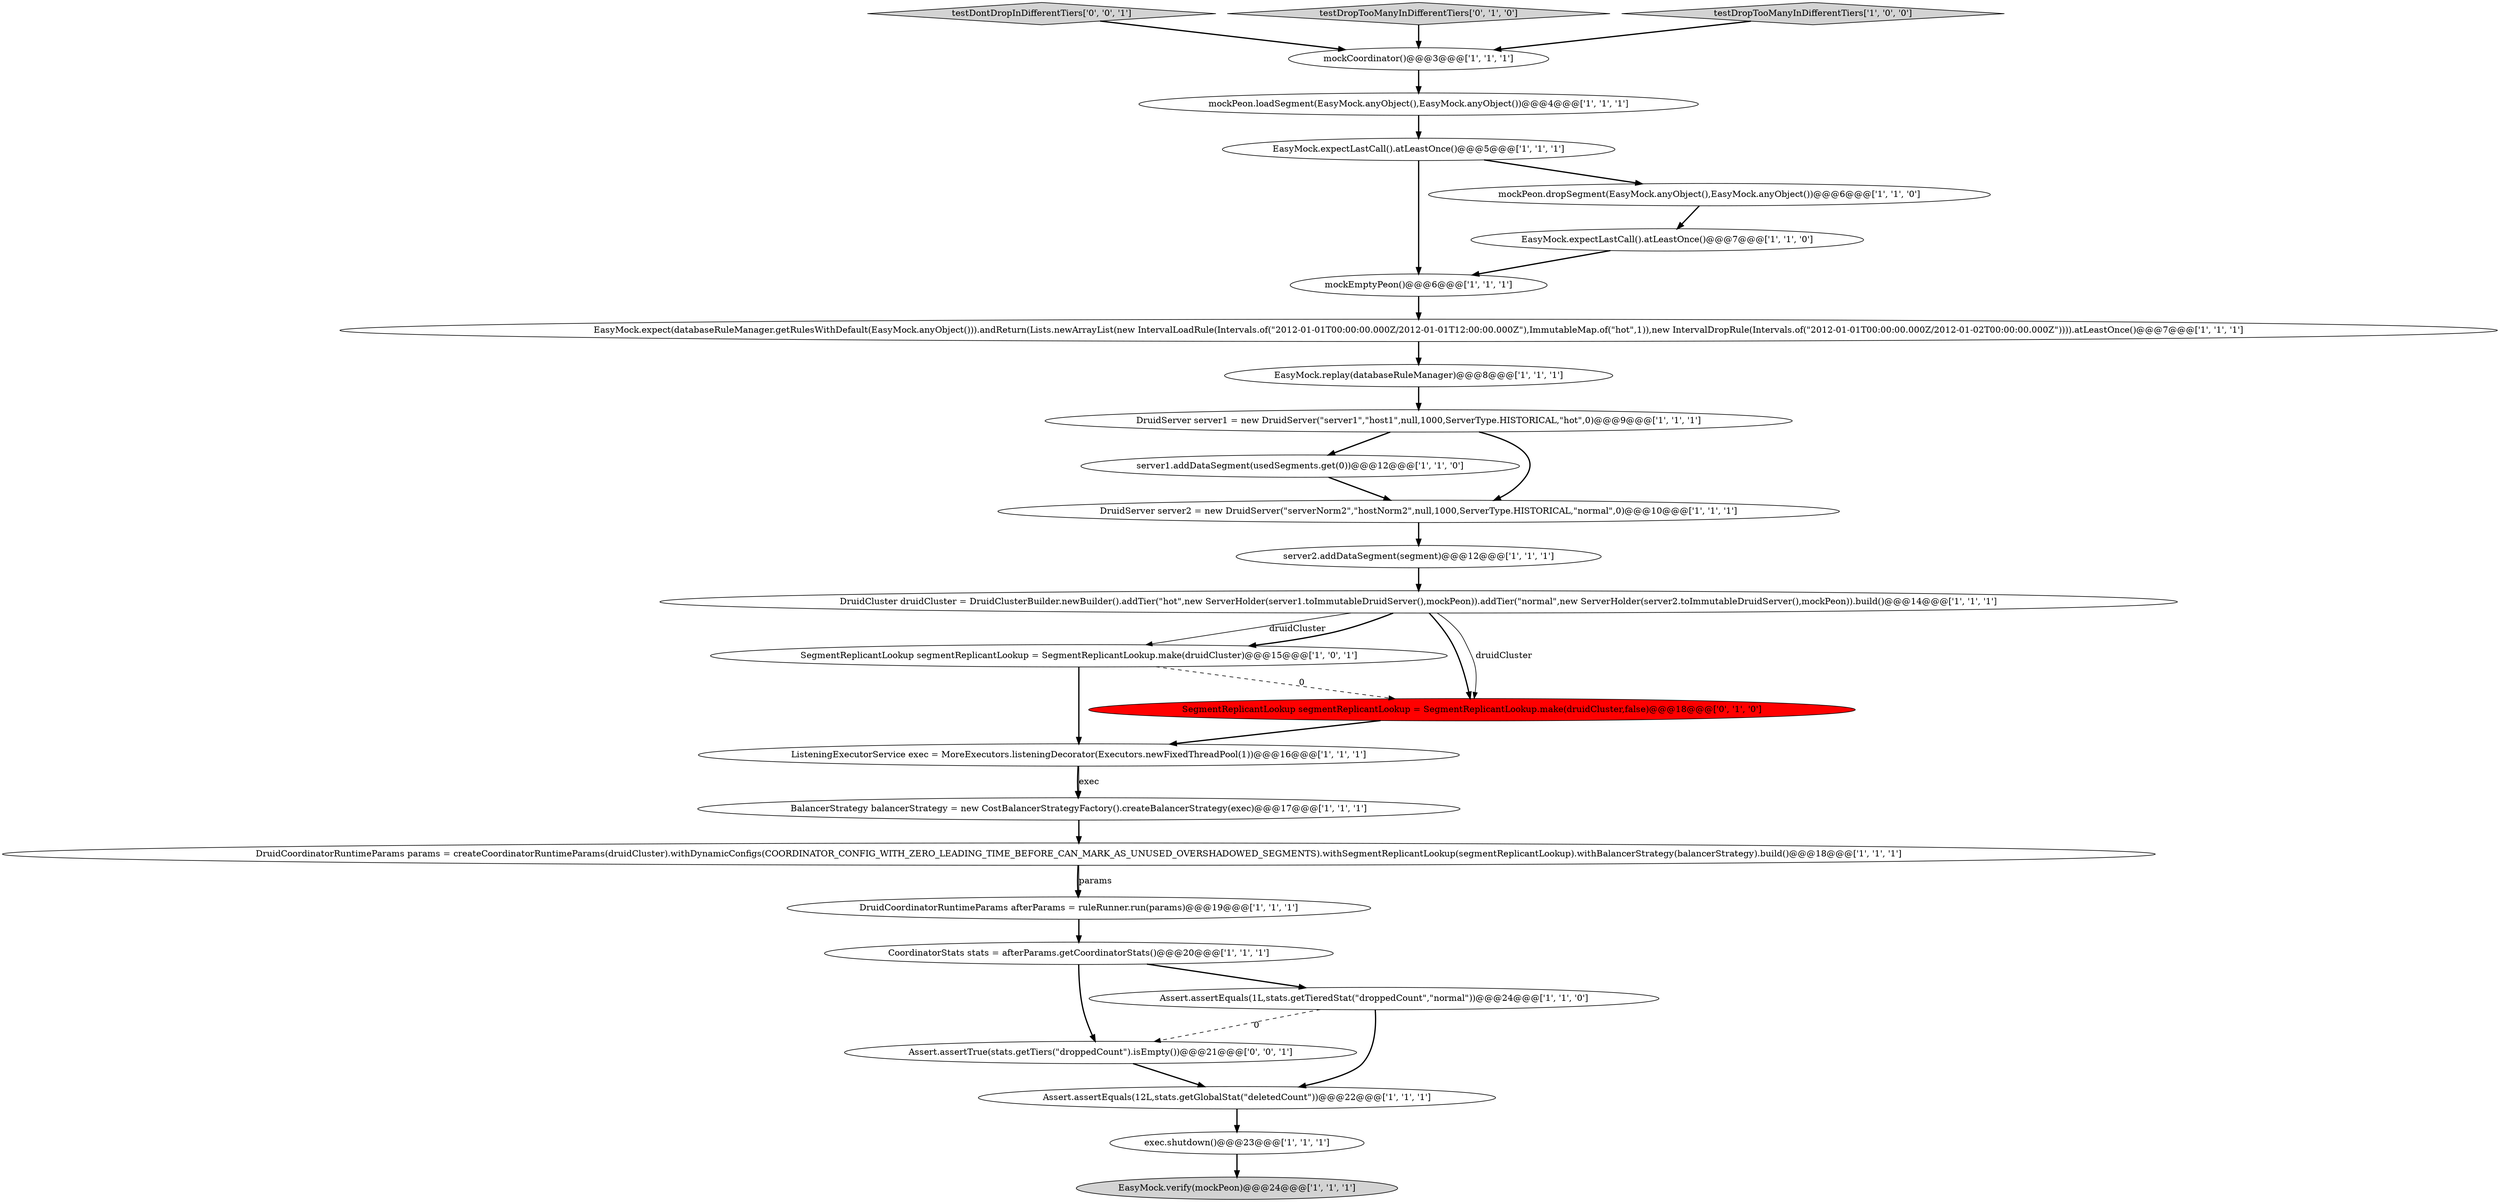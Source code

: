 digraph {
6 [style = filled, label = "exec.shutdown()@@@23@@@['1', '1', '1']", fillcolor = white, shape = ellipse image = "AAA0AAABBB1BBB"];
0 [style = filled, label = "mockEmptyPeon()@@@6@@@['1', '1', '1']", fillcolor = white, shape = ellipse image = "AAA0AAABBB1BBB"];
20 [style = filled, label = "EasyMock.expectLastCall().atLeastOnce()@@@7@@@['1', '1', '0']", fillcolor = white, shape = ellipse image = "AAA0AAABBB1BBB"];
4 [style = filled, label = "EasyMock.expect(databaseRuleManager.getRulesWithDefault(EasyMock.anyObject())).andReturn(Lists.newArrayList(new IntervalLoadRule(Intervals.of(\"2012-01-01T00:00:00.000Z/2012-01-01T12:00:00.000Z\"),ImmutableMap.of(\"hot\",1)),new IntervalDropRule(Intervals.of(\"2012-01-01T00:00:00.000Z/2012-01-02T00:00:00.000Z\")))).atLeastOnce()@@@7@@@['1', '1', '1']", fillcolor = white, shape = ellipse image = "AAA0AAABBB1BBB"];
3 [style = filled, label = "server1.addDataSegment(usedSegments.get(0))@@@12@@@['1', '1', '0']", fillcolor = white, shape = ellipse image = "AAA0AAABBB1BBB"];
23 [style = filled, label = "BalancerStrategy balancerStrategy = new CostBalancerStrategyFactory().createBalancerStrategy(exec)@@@17@@@['1', '1', '1']", fillcolor = white, shape = ellipse image = "AAA0AAABBB1BBB"];
21 [style = filled, label = "DruidCoordinatorRuntimeParams params = createCoordinatorRuntimeParams(druidCluster).withDynamicConfigs(COORDINATOR_CONFIG_WITH_ZERO_LEADING_TIME_BEFORE_CAN_MARK_AS_UNUSED_OVERSHADOWED_SEGMENTS).withSegmentReplicantLookup(segmentReplicantLookup).withBalancerStrategy(balancerStrategy).build()@@@18@@@['1', '1', '1']", fillcolor = white, shape = ellipse image = "AAA0AAABBB1BBB"];
15 [style = filled, label = "DruidServer server1 = new DruidServer(\"server1\",\"host1\",null,1000,ServerType.HISTORICAL,\"hot\",0)@@@9@@@['1', '1', '1']", fillcolor = white, shape = ellipse image = "AAA0AAABBB1BBB"];
26 [style = filled, label = "Assert.assertTrue(stats.getTiers(\"droppedCount\").isEmpty())@@@21@@@['0', '0', '1']", fillcolor = white, shape = ellipse image = "AAA0AAABBB3BBB"];
27 [style = filled, label = "testDontDropInDifferentTiers['0', '0', '1']", fillcolor = lightgray, shape = diamond image = "AAA0AAABBB3BBB"];
9 [style = filled, label = "ListeningExecutorService exec = MoreExecutors.listeningDecorator(Executors.newFixedThreadPool(1))@@@16@@@['1', '1', '1']", fillcolor = white, shape = ellipse image = "AAA0AAABBB1BBB"];
1 [style = filled, label = "EasyMock.replay(databaseRuleManager)@@@8@@@['1', '1', '1']", fillcolor = white, shape = ellipse image = "AAA0AAABBB1BBB"];
16 [style = filled, label = "mockPeon.loadSegment(EasyMock.anyObject(),EasyMock.anyObject())@@@4@@@['1', '1', '1']", fillcolor = white, shape = ellipse image = "AAA0AAABBB1BBB"];
25 [style = filled, label = "testDropTooManyInDifferentTiers['0', '1', '0']", fillcolor = lightgray, shape = diamond image = "AAA0AAABBB2BBB"];
8 [style = filled, label = "EasyMock.verify(mockPeon)@@@24@@@['1', '1', '1']", fillcolor = lightgray, shape = ellipse image = "AAA0AAABBB1BBB"];
12 [style = filled, label = "DruidCluster druidCluster = DruidClusterBuilder.newBuilder().addTier(\"hot\",new ServerHolder(server1.toImmutableDruidServer(),mockPeon)).addTier(\"normal\",new ServerHolder(server2.toImmutableDruidServer(),mockPeon)).build()@@@14@@@['1', '1', '1']", fillcolor = white, shape = ellipse image = "AAA0AAABBB1BBB"];
5 [style = filled, label = "server2.addDataSegment(segment)@@@12@@@['1', '1', '1']", fillcolor = white, shape = ellipse image = "AAA0AAABBB1BBB"];
11 [style = filled, label = "Assert.assertEquals(12L,stats.getGlobalStat(\"deletedCount\"))@@@22@@@['1', '1', '1']", fillcolor = white, shape = ellipse image = "AAA0AAABBB1BBB"];
18 [style = filled, label = "mockCoordinator()@@@3@@@['1', '1', '1']", fillcolor = white, shape = ellipse image = "AAA0AAABBB1BBB"];
22 [style = filled, label = "EasyMock.expectLastCall().atLeastOnce()@@@5@@@['1', '1', '1']", fillcolor = white, shape = ellipse image = "AAA0AAABBB1BBB"];
14 [style = filled, label = "Assert.assertEquals(1L,stats.getTieredStat(\"droppedCount\",\"normal\"))@@@24@@@['1', '1', '0']", fillcolor = white, shape = ellipse image = "AAA0AAABBB1BBB"];
19 [style = filled, label = "mockPeon.dropSegment(EasyMock.anyObject(),EasyMock.anyObject())@@@6@@@['1', '1', '0']", fillcolor = white, shape = ellipse image = "AAA0AAABBB1BBB"];
7 [style = filled, label = "SegmentReplicantLookup segmentReplicantLookup = SegmentReplicantLookup.make(druidCluster)@@@15@@@['1', '0', '1']", fillcolor = white, shape = ellipse image = "AAA0AAABBB1BBB"];
2 [style = filled, label = "DruidCoordinatorRuntimeParams afterParams = ruleRunner.run(params)@@@19@@@['1', '1', '1']", fillcolor = white, shape = ellipse image = "AAA0AAABBB1BBB"];
10 [style = filled, label = "DruidServer server2 = new DruidServer(\"serverNorm2\",\"hostNorm2\",null,1000,ServerType.HISTORICAL,\"normal\",0)@@@10@@@['1', '1', '1']", fillcolor = white, shape = ellipse image = "AAA0AAABBB1BBB"];
13 [style = filled, label = "CoordinatorStats stats = afterParams.getCoordinatorStats()@@@20@@@['1', '1', '1']", fillcolor = white, shape = ellipse image = "AAA0AAABBB1BBB"];
24 [style = filled, label = "SegmentReplicantLookup segmentReplicantLookup = SegmentReplicantLookup.make(druidCluster,false)@@@18@@@['0', '1', '0']", fillcolor = red, shape = ellipse image = "AAA1AAABBB2BBB"];
17 [style = filled, label = "testDropTooManyInDifferentTiers['1', '0', '0']", fillcolor = lightgray, shape = diamond image = "AAA0AAABBB1BBB"];
27->18 [style = bold, label=""];
15->10 [style = bold, label=""];
22->19 [style = bold, label=""];
1->15 [style = bold, label=""];
19->20 [style = bold, label=""];
11->6 [style = bold, label=""];
20->0 [style = bold, label=""];
25->18 [style = bold, label=""];
12->24 [style = bold, label=""];
16->22 [style = bold, label=""];
15->3 [style = bold, label=""];
12->7 [style = solid, label="druidCluster"];
12->7 [style = bold, label=""];
26->11 [style = bold, label=""];
14->26 [style = dashed, label="0"];
21->2 [style = bold, label=""];
2->13 [style = bold, label=""];
7->9 [style = bold, label=""];
9->23 [style = bold, label=""];
3->10 [style = bold, label=""];
10->5 [style = bold, label=""];
22->0 [style = bold, label=""];
21->2 [style = solid, label="params"];
23->21 [style = bold, label=""];
5->12 [style = bold, label=""];
7->24 [style = dashed, label="0"];
0->4 [style = bold, label=""];
13->26 [style = bold, label=""];
6->8 [style = bold, label=""];
12->24 [style = solid, label="druidCluster"];
4->1 [style = bold, label=""];
9->23 [style = solid, label="exec"];
14->11 [style = bold, label=""];
13->14 [style = bold, label=""];
17->18 [style = bold, label=""];
24->9 [style = bold, label=""];
18->16 [style = bold, label=""];
}
